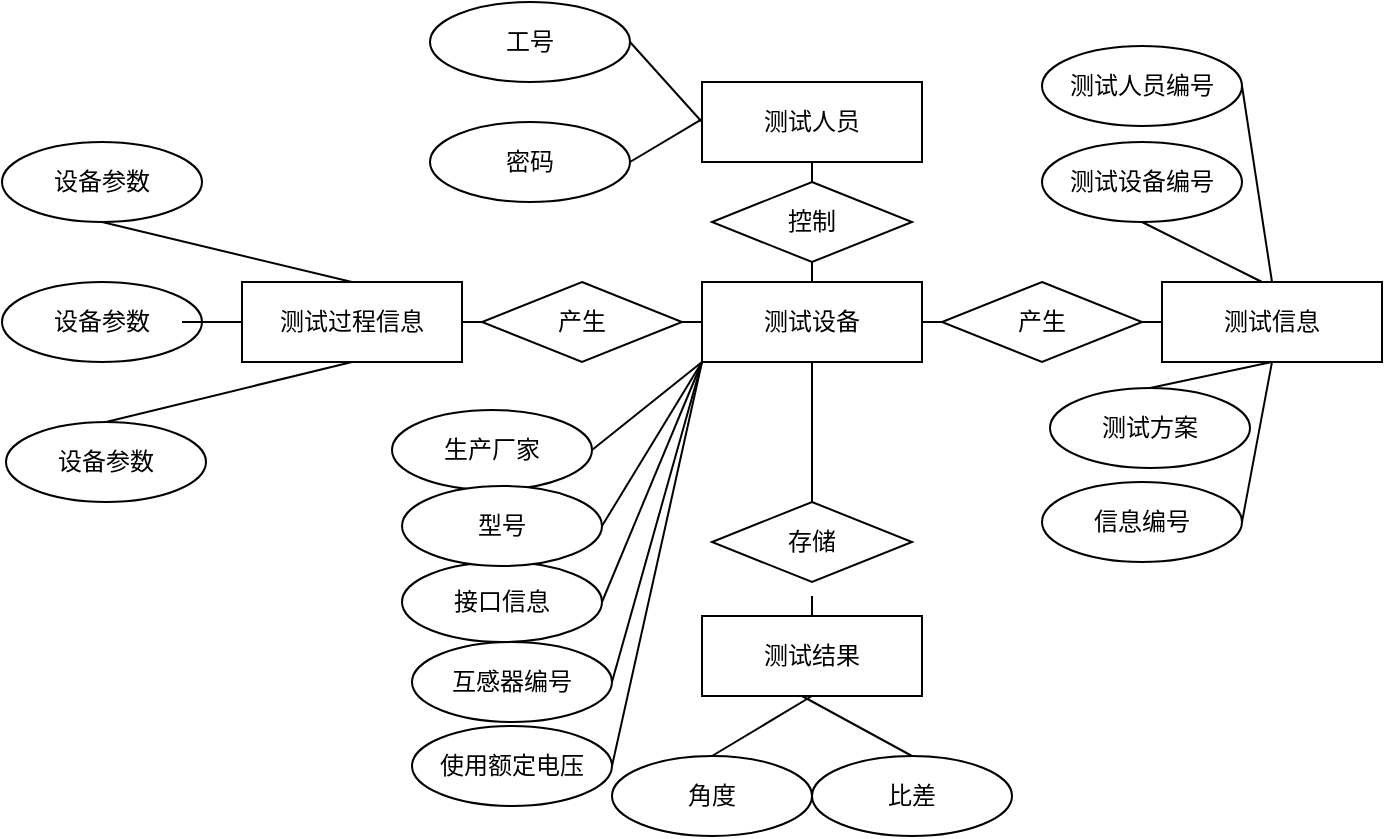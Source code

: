 <mxfile version="14.6.9" type="github">
  <diagram id="RZjiCbVJ7V6TnGSqnXE6" name="Page-1">
    <mxGraphModel dx="1117" dy="679" grid="0" gridSize="10" guides="1" tooltips="1" connect="1" arrows="1" fold="1" page="1" pageScale="1" pageWidth="850" pageHeight="1100" math="0" shadow="0">
      <root>
        <mxCell id="0" />
        <mxCell id="1" parent="0" />
        <mxCell id="Cr78V_-LG8LHotjtUdBT-18" value="设备参数" style="ellipse;whiteSpace=wrap;html=1;" parent="1" vertex="1">
          <mxGeometry x="20" y="300" width="100" height="40" as="geometry" />
        </mxCell>
        <mxCell id="Cr78V_-LG8LHotjtUdBT-19" value="设备参数" style="ellipse;whiteSpace=wrap;html=1;" parent="1" vertex="1">
          <mxGeometry x="20" y="370" width="100" height="40" as="geometry" />
        </mxCell>
        <mxCell id="W33lec69Kxmk0r_ni0zW-13" style="endArrow=none;html=1;entryX=0.5;entryY=1;entryDx=0;entryDy=0;rounded=1;exitX=0.5;exitY=0;exitDx=0;exitDy=0;" parent="1" source="Cr78V_-LG8LHotjtUdBT-20" target="Cr78V_-LG8LHotjtUdBT-21" edge="1">
          <mxGeometry relative="1" as="geometry" />
        </mxCell>
        <mxCell id="Cr78V_-LG8LHotjtUdBT-20" value="设备参数" style="ellipse;whiteSpace=wrap;html=1;" parent="1" vertex="1">
          <mxGeometry x="22" y="440" width="100" height="40" as="geometry" />
        </mxCell>
        <mxCell id="W33lec69Kxmk0r_ni0zW-43" style="edgeStyle=none;rounded=1;jumpStyle=none;orthogonalLoop=1;jettySize=auto;html=1;exitX=1;exitY=0.5;exitDx=0;exitDy=0;entryX=0;entryY=0.5;entryDx=0;entryDy=0;startArrow=none;endArrow=none;" parent="1" source="Cr78V_-LG8LHotjtUdBT-21" target="Cr78V_-LG8LHotjtUdBT-23" edge="1">
          <mxGeometry relative="1" as="geometry" />
        </mxCell>
        <mxCell id="Cr78V_-LG8LHotjtUdBT-21" value="测试过程信息" style="rounded=0;whiteSpace=wrap;html=1;" parent="1" vertex="1">
          <mxGeometry x="140" y="370" width="110" height="40" as="geometry" />
        </mxCell>
        <mxCell id="W33lec69Kxmk0r_ni0zW-50" style="edgeStyle=none;rounded=1;jumpStyle=none;orthogonalLoop=1;jettySize=auto;html=1;exitX=1;exitY=0.5;exitDx=0;exitDy=0;entryX=0;entryY=0.5;entryDx=0;entryDy=0;startArrow=none;endArrow=none;" parent="1" source="Cr78V_-LG8LHotjtUdBT-22" target="W33lec69Kxmk0r_ni0zW-5" edge="1">
          <mxGeometry relative="1" as="geometry" />
        </mxCell>
        <mxCell id="Cr78V_-LG8LHotjtUdBT-22" value="产生" style="rhombus;whiteSpace=wrap;html=1;" parent="1" vertex="1">
          <mxGeometry x="490" y="370" width="100" height="40" as="geometry" />
        </mxCell>
        <mxCell id="W33lec69Kxmk0r_ni0zW-44" style="edgeStyle=none;rounded=1;jumpStyle=none;orthogonalLoop=1;jettySize=auto;html=1;exitX=1;exitY=0.5;exitDx=0;exitDy=0;entryX=0;entryY=0.5;entryDx=0;entryDy=0;startArrow=none;endArrow=none;" parent="1" source="Cr78V_-LG8LHotjtUdBT-23" target="W33lec69Kxmk0r_ni0zW-6" edge="1">
          <mxGeometry relative="1" as="geometry" />
        </mxCell>
        <mxCell id="Cr78V_-LG8LHotjtUdBT-23" value="产生" style="rhombus;whiteSpace=wrap;html=1;" parent="1" vertex="1">
          <mxGeometry x="260" y="370" width="100" height="40" as="geometry" />
        </mxCell>
        <mxCell id="yrqieHvuDTa2ceDJcDDq-3" style="edgeStyle=none;orthogonalLoop=1;jettySize=auto;html=1;exitX=1;exitY=0.5;exitDx=0;exitDy=0;entryX=0;entryY=0.5;entryDx=0;entryDy=0;endArrow=none;" edge="1" parent="1" source="W33lec69Kxmk0r_ni0zW-1" target="W33lec69Kxmk0r_ni0zW-3">
          <mxGeometry relative="1" as="geometry" />
        </mxCell>
        <mxCell id="W33lec69Kxmk0r_ni0zW-1" value="工号" style="ellipse;whiteSpace=wrap;html=1;" parent="1" vertex="1">
          <mxGeometry x="234" y="230" width="100" height="40" as="geometry" />
        </mxCell>
        <mxCell id="yrqieHvuDTa2ceDJcDDq-4" style="edgeStyle=none;orthogonalLoop=1;jettySize=auto;html=1;exitX=1;exitY=0.5;exitDx=0;exitDy=0;endArrow=none;" edge="1" parent="1" source="W33lec69Kxmk0r_ni0zW-2">
          <mxGeometry relative="1" as="geometry">
            <mxPoint x="370.619" y="288.143" as="targetPoint" />
          </mxGeometry>
        </mxCell>
        <mxCell id="W33lec69Kxmk0r_ni0zW-2" value="密码" style="ellipse;whiteSpace=wrap;html=1;" parent="1" vertex="1">
          <mxGeometry x="234" y="290" width="100" height="40" as="geometry" />
        </mxCell>
        <mxCell id="W33lec69Kxmk0r_ni0zW-47" style="edgeStyle=none;rounded=1;jumpStyle=none;orthogonalLoop=1;jettySize=auto;html=1;exitX=0.5;exitY=1;exitDx=0;exitDy=0;entryX=0.5;entryY=0;entryDx=0;entryDy=0;startArrow=none;endArrow=none;" parent="1" source="W33lec69Kxmk0r_ni0zW-3" target="W33lec69Kxmk0r_ni0zW-22" edge="1">
          <mxGeometry relative="1" as="geometry" />
        </mxCell>
        <mxCell id="W33lec69Kxmk0r_ni0zW-3" value="测试人员" style="rounded=0;whiteSpace=wrap;html=1;" parent="1" vertex="1">
          <mxGeometry x="370" y="270" width="110" height="40" as="geometry" />
        </mxCell>
        <mxCell id="W33lec69Kxmk0r_ni0zW-46" style="edgeStyle=none;rounded=1;jumpStyle=none;orthogonalLoop=1;jettySize=auto;html=1;exitX=0.5;exitY=0;exitDx=0;exitDy=0;entryX=0.5;entryY=1;entryDx=0;entryDy=0;startArrow=none;endArrow=none;" parent="1" source="W33lec69Kxmk0r_ni0zW-4" edge="1">
          <mxGeometry relative="1" as="geometry">
            <mxPoint x="425" y="527" as="targetPoint" />
          </mxGeometry>
        </mxCell>
        <mxCell id="W33lec69Kxmk0r_ni0zW-4" value="测试结果" style="rounded=0;whiteSpace=wrap;html=1;" parent="1" vertex="1">
          <mxGeometry x="370" y="537" width="110" height="40" as="geometry" />
        </mxCell>
        <mxCell id="yrqieHvuDTa2ceDJcDDq-5" style="edgeStyle=none;orthogonalLoop=1;jettySize=auto;html=1;exitX=0.5;exitY=1;exitDx=0;exitDy=0;entryX=1;entryY=0.5;entryDx=0;entryDy=0;endArrow=none;" edge="1" parent="1" source="W33lec69Kxmk0r_ni0zW-5" target="W33lec69Kxmk0r_ni0zW-36">
          <mxGeometry relative="1" as="geometry" />
        </mxCell>
        <mxCell id="W33lec69Kxmk0r_ni0zW-5" value="测试信息" style="rounded=0;whiteSpace=wrap;html=1;" parent="1" vertex="1">
          <mxGeometry x="600" y="370" width="110" height="40" as="geometry" />
        </mxCell>
        <mxCell id="W33lec69Kxmk0r_ni0zW-49" style="edgeStyle=none;rounded=1;jumpStyle=none;orthogonalLoop=1;jettySize=auto;html=1;exitX=1;exitY=0.5;exitDx=0;exitDy=0;entryX=0;entryY=0.5;entryDx=0;entryDy=0;startArrow=none;endArrow=none;" parent="1" source="W33lec69Kxmk0r_ni0zW-6" target="Cr78V_-LG8LHotjtUdBT-22" edge="1">
          <mxGeometry relative="1" as="geometry" />
        </mxCell>
        <mxCell id="W33lec69Kxmk0r_ni0zW-6" value="测试设备" style="rounded=0;whiteSpace=wrap;html=1;" parent="1" vertex="1">
          <mxGeometry x="370" y="370" width="110" height="40" as="geometry" />
        </mxCell>
        <mxCell id="W33lec69Kxmk0r_ni0zW-11" value="" style="endArrow=none;html=1;entryX=0.5;entryY=0;entryDx=0;entryDy=0;rounded=1;exitX=0.5;exitY=1;exitDx=0;exitDy=0;" parent="1" source="Cr78V_-LG8LHotjtUdBT-18" target="Cr78V_-LG8LHotjtUdBT-21" edge="1">
          <mxGeometry width="50" height="50" relative="1" as="geometry">
            <mxPoint x="110" y="330" as="sourcePoint" />
            <mxPoint x="160" y="280" as="targetPoint" />
          </mxGeometry>
        </mxCell>
        <mxCell id="W33lec69Kxmk0r_ni0zW-12" value="" style="endArrow=none;html=1;entryX=0;entryY=0.5;entryDx=0;entryDy=0;" parent="1" target="Cr78V_-LG8LHotjtUdBT-21" edge="1">
          <mxGeometry width="50" height="50" relative="1" as="geometry">
            <mxPoint x="110" y="390" as="sourcePoint" />
            <mxPoint x="140" y="450" as="targetPoint" />
          </mxGeometry>
        </mxCell>
        <mxCell id="W33lec69Kxmk0r_ni0zW-30" style="edgeStyle=none;rounded=1;jumpStyle=none;orthogonalLoop=1;jettySize=auto;html=1;exitX=1;exitY=0.5;exitDx=0;exitDy=0;startArrow=none;endArrow=none;" parent="1" source="W33lec69Kxmk0r_ni0zW-16" edge="1">
          <mxGeometry relative="1" as="geometry">
            <mxPoint x="370" y="410" as="targetPoint" />
          </mxGeometry>
        </mxCell>
        <mxCell id="W33lec69Kxmk0r_ni0zW-16" value="使用额定电压" style="ellipse;whiteSpace=wrap;html=1;" parent="1" vertex="1">
          <mxGeometry x="225" y="592" width="100" height="40" as="geometry" />
        </mxCell>
        <mxCell id="W33lec69Kxmk0r_ni0zW-29" style="edgeStyle=none;rounded=1;jumpStyle=none;orthogonalLoop=1;jettySize=auto;html=1;exitX=1;exitY=0.5;exitDx=0;exitDy=0;entryX=0;entryY=1;entryDx=0;entryDy=0;startArrow=none;endArrow=none;" parent="1" source="W33lec69Kxmk0r_ni0zW-17" target="W33lec69Kxmk0r_ni0zW-6" edge="1">
          <mxGeometry relative="1" as="geometry" />
        </mxCell>
        <mxCell id="W33lec69Kxmk0r_ni0zW-17" value="互感器编号" style="ellipse;whiteSpace=wrap;html=1;" parent="1" vertex="1">
          <mxGeometry x="225" y="550" width="100" height="40" as="geometry" />
        </mxCell>
        <mxCell id="W33lec69Kxmk0r_ni0zW-28" style="edgeStyle=none;rounded=1;jumpStyle=none;orthogonalLoop=1;jettySize=auto;html=1;exitX=1;exitY=0.5;exitDx=0;exitDy=0;startArrow=none;endArrow=none;entryX=0;entryY=1;entryDx=0;entryDy=0;" parent="1" source="W33lec69Kxmk0r_ni0zW-18" edge="1" target="W33lec69Kxmk0r_ni0zW-6">
          <mxGeometry relative="1" as="geometry">
            <mxPoint x="370" y="370" as="targetPoint" />
          </mxGeometry>
        </mxCell>
        <mxCell id="W33lec69Kxmk0r_ni0zW-18" value="接口信息" style="ellipse;whiteSpace=wrap;html=1;" parent="1" vertex="1">
          <mxGeometry x="220" y="510" width="100" height="40" as="geometry" />
        </mxCell>
        <mxCell id="W33lec69Kxmk0r_ni0zW-26" style="edgeStyle=none;rounded=1;jumpStyle=none;orthogonalLoop=1;jettySize=auto;html=1;exitX=1;exitY=0.5;exitDx=0;exitDy=0;entryX=0;entryY=1;entryDx=0;entryDy=0;startArrow=none;endArrow=none;" parent="1" source="W33lec69Kxmk0r_ni0zW-19" target="W33lec69Kxmk0r_ni0zW-6" edge="1">
          <mxGeometry relative="1" as="geometry" />
        </mxCell>
        <mxCell id="W33lec69Kxmk0r_ni0zW-19" value="生产厂家" style="ellipse;whiteSpace=wrap;html=1;" parent="1" vertex="1">
          <mxGeometry x="215" y="434" width="100" height="40" as="geometry" />
        </mxCell>
        <mxCell id="W33lec69Kxmk0r_ni0zW-27" style="edgeStyle=none;rounded=1;jumpStyle=none;orthogonalLoop=1;jettySize=auto;html=1;exitX=1;exitY=0.5;exitDx=0;exitDy=0;startArrow=none;endArrow=none;entryX=0;entryY=1;entryDx=0;entryDy=0;" parent="1" source="W33lec69Kxmk0r_ni0zW-20" edge="1" target="W33lec69Kxmk0r_ni0zW-6">
          <mxGeometry relative="1" as="geometry">
            <mxPoint x="370" y="370" as="targetPoint" />
          </mxGeometry>
        </mxCell>
        <mxCell id="W33lec69Kxmk0r_ni0zW-20" value="型号" style="ellipse;whiteSpace=wrap;html=1;" parent="1" vertex="1">
          <mxGeometry x="220" y="472" width="100" height="40" as="geometry" />
        </mxCell>
        <mxCell id="W33lec69Kxmk0r_ni0zW-48" style="edgeStyle=none;rounded=1;jumpStyle=none;orthogonalLoop=1;jettySize=auto;html=1;exitX=0.5;exitY=1;exitDx=0;exitDy=0;entryX=0.5;entryY=0;entryDx=0;entryDy=0;startArrow=none;endArrow=none;" parent="1" source="W33lec69Kxmk0r_ni0zW-22" target="W33lec69Kxmk0r_ni0zW-6" edge="1">
          <mxGeometry relative="1" as="geometry" />
        </mxCell>
        <mxCell id="W33lec69Kxmk0r_ni0zW-22" value="控制" style="rhombus;whiteSpace=wrap;html=1;" parent="1" vertex="1">
          <mxGeometry x="375" y="320" width="100" height="40" as="geometry" />
        </mxCell>
        <mxCell id="W33lec69Kxmk0r_ni0zW-45" style="edgeStyle=none;rounded=1;jumpStyle=none;orthogonalLoop=1;jettySize=auto;html=1;exitX=0.5;exitY=0;exitDx=0;exitDy=0;entryX=0.5;entryY=1;entryDx=0;entryDy=0;startArrow=none;endArrow=none;" parent="1" source="W33lec69Kxmk0r_ni0zW-23" target="W33lec69Kxmk0r_ni0zW-6" edge="1">
          <mxGeometry relative="1" as="geometry" />
        </mxCell>
        <mxCell id="W33lec69Kxmk0r_ni0zW-23" value="存储" style="rhombus;whiteSpace=wrap;html=1;" parent="1" vertex="1">
          <mxGeometry x="375" y="480" width="100" height="40" as="geometry" />
        </mxCell>
        <mxCell id="W33lec69Kxmk0r_ni0zW-31" style="edgeStyle=none;rounded=1;jumpStyle=none;orthogonalLoop=1;jettySize=auto;html=1;exitX=0.5;exitY=0;exitDx=0;exitDy=0;entryX=0.5;entryY=1;entryDx=0;entryDy=0;startArrow=none;endArrow=none;" parent="1" source="W33lec69Kxmk0r_ni0zW-24" target="W33lec69Kxmk0r_ni0zW-4" edge="1">
          <mxGeometry relative="1" as="geometry" />
        </mxCell>
        <mxCell id="W33lec69Kxmk0r_ni0zW-24" value="角度" style="ellipse;whiteSpace=wrap;html=1;" parent="1" vertex="1">
          <mxGeometry x="325" y="607" width="100" height="40" as="geometry" />
        </mxCell>
        <mxCell id="W33lec69Kxmk0r_ni0zW-32" style="edgeStyle=none;rounded=1;jumpStyle=none;orthogonalLoop=1;jettySize=auto;html=1;exitX=0.5;exitY=0;exitDx=0;exitDy=0;startArrow=none;endArrow=none;" parent="1" source="W33lec69Kxmk0r_ni0zW-25" edge="1">
          <mxGeometry relative="1" as="geometry">
            <mxPoint x="420" y="577" as="targetPoint" />
          </mxGeometry>
        </mxCell>
        <mxCell id="W33lec69Kxmk0r_ni0zW-25" value="比差" style="ellipse;whiteSpace=wrap;html=1;" parent="1" vertex="1">
          <mxGeometry x="425" y="607" width="100" height="40" as="geometry" />
        </mxCell>
        <mxCell id="yrqieHvuDTa2ceDJcDDq-6" style="edgeStyle=none;orthogonalLoop=1;jettySize=auto;html=1;exitX=1;exitY=0.5;exitDx=0;exitDy=0;entryX=0.5;entryY=0;entryDx=0;entryDy=0;endArrow=none;" edge="1" parent="1" source="W33lec69Kxmk0r_ni0zW-33" target="W33lec69Kxmk0r_ni0zW-5">
          <mxGeometry relative="1" as="geometry" />
        </mxCell>
        <mxCell id="W33lec69Kxmk0r_ni0zW-33" value="测试人员编号" style="ellipse;whiteSpace=wrap;html=1;" parent="1" vertex="1">
          <mxGeometry x="540" y="252" width="100" height="40" as="geometry" />
        </mxCell>
        <mxCell id="W33lec69Kxmk0r_ni0zW-40" style="edgeStyle=none;rounded=1;jumpStyle=none;orthogonalLoop=1;jettySize=auto;html=1;exitX=0.5;exitY=1;exitDx=0;exitDy=0;startArrow=none;endArrow=none;" parent="1" source="W33lec69Kxmk0r_ni0zW-34" edge="1">
          <mxGeometry relative="1" as="geometry">
            <mxPoint x="650" y="370" as="targetPoint" />
          </mxGeometry>
        </mxCell>
        <mxCell id="W33lec69Kxmk0r_ni0zW-34" value="测试设备编号" style="ellipse;whiteSpace=wrap;html=1;" parent="1" vertex="1">
          <mxGeometry x="540" y="300" width="100" height="40" as="geometry" />
        </mxCell>
        <mxCell id="W33lec69Kxmk0r_ni0zW-37" style="edgeStyle=none;rounded=1;jumpStyle=none;orthogonalLoop=1;jettySize=auto;html=1;exitX=0.5;exitY=0;exitDx=0;exitDy=0;entryX=0.5;entryY=1;entryDx=0;entryDy=0;startArrow=none;endArrow=none;" parent="1" source="W33lec69Kxmk0r_ni0zW-35" target="W33lec69Kxmk0r_ni0zW-5" edge="1">
          <mxGeometry relative="1" as="geometry" />
        </mxCell>
        <mxCell id="W33lec69Kxmk0r_ni0zW-35" value="测试方案" style="ellipse;whiteSpace=wrap;html=1;" parent="1" vertex="1">
          <mxGeometry x="544" y="423" width="100" height="40" as="geometry" />
        </mxCell>
        <mxCell id="W33lec69Kxmk0r_ni0zW-36" value="信息编号" style="ellipse;whiteSpace=wrap;html=1;" parent="1" vertex="1">
          <mxGeometry x="540" y="470" width="100" height="40" as="geometry" />
        </mxCell>
      </root>
    </mxGraphModel>
  </diagram>
</mxfile>
